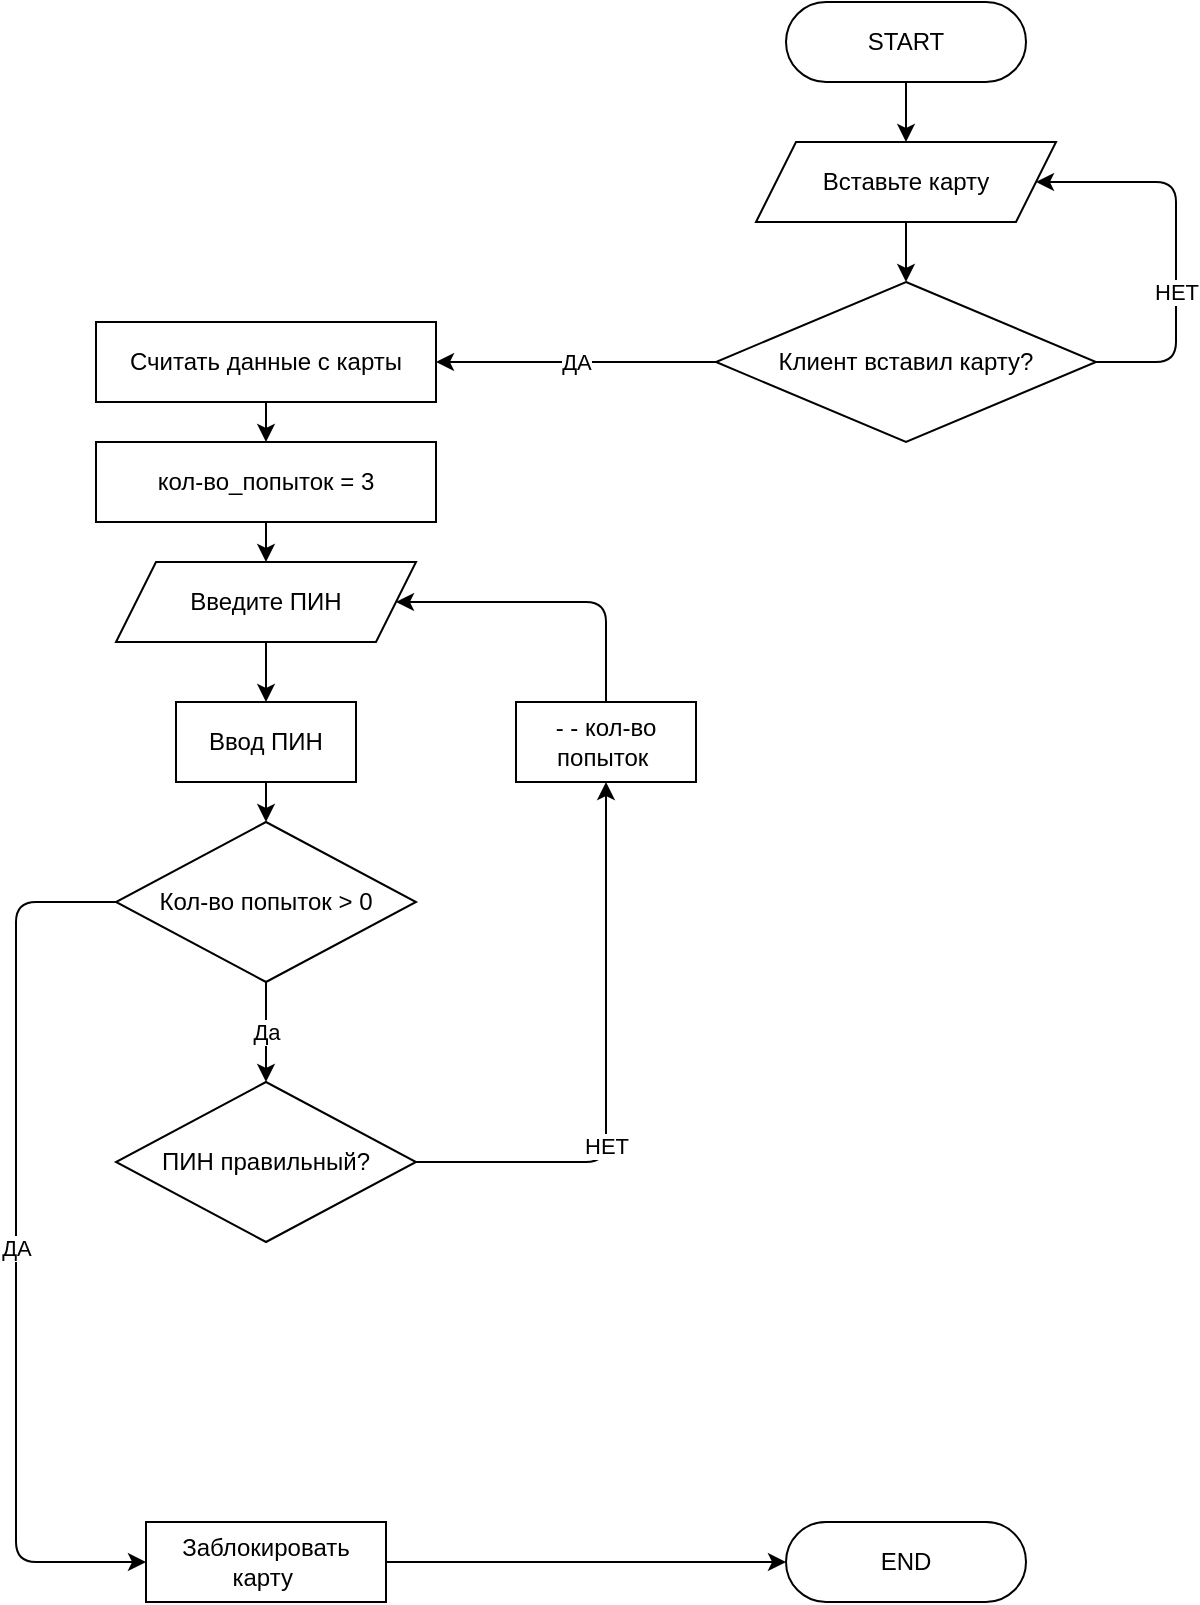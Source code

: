 <mxfile>
    <diagram id="kE5TIdA342EnlbaaHdJV" name="Page-1">
        <mxGraphModel dx="2327" dy="837" grid="1" gridSize="10" guides="1" tooltips="1" connect="1" arrows="1" fold="1" page="1" pageScale="1" pageWidth="850" pageHeight="1100" math="0" shadow="0">
            <root>
                <mxCell id="0"/>
                <mxCell id="1" parent="0"/>
                <mxCell id="5" style="edgeStyle=none;html=1;exitX=0.5;exitY=1;exitDx=0;exitDy=0;entryX=0.5;entryY=0;entryDx=0;entryDy=0;" edge="1" parent="1" source="2" target="4">
                    <mxGeometry relative="1" as="geometry"/>
                </mxCell>
                <mxCell id="2" value="START" style="rounded=1;whiteSpace=wrap;html=1;arcSize=50;" parent="1" vertex="1">
                    <mxGeometry x="365" y="40" width="120" height="40" as="geometry"/>
                </mxCell>
                <mxCell id="3" value="END" style="rounded=1;whiteSpace=wrap;html=1;arcSize=50;" parent="1" vertex="1">
                    <mxGeometry x="365" y="800" width="120" height="40" as="geometry"/>
                </mxCell>
                <mxCell id="10" style="edgeStyle=none;html=1;exitX=0.5;exitY=1;exitDx=0;exitDy=0;entryX=0.5;entryY=0;entryDx=0;entryDy=0;" edge="1" parent="1" source="4" target="8">
                    <mxGeometry relative="1" as="geometry"/>
                </mxCell>
                <mxCell id="4" value="Вставьте карту" style="shape=parallelogram;perimeter=parallelogramPerimeter;whiteSpace=wrap;html=1;fixedSize=1;" vertex="1" parent="1">
                    <mxGeometry x="350" y="110" width="150" height="40" as="geometry"/>
                </mxCell>
                <mxCell id="19" style="edgeStyle=none;html=1;exitX=0.5;exitY=1;exitDx=0;exitDy=0;entryX=0.5;entryY=0;entryDx=0;entryDy=0;" edge="1" parent="1" source="6" target="18">
                    <mxGeometry relative="1" as="geometry"/>
                </mxCell>
                <mxCell id="6" value="Считать данные с карты" style="rounded=0;whiteSpace=wrap;html=1;" vertex="1" parent="1">
                    <mxGeometry x="20" y="200" width="170" height="40" as="geometry"/>
                </mxCell>
                <mxCell id="11" value="ДА" style="edgeStyle=none;html=1;exitX=0;exitY=0.5;exitDx=0;exitDy=0;entryX=1;entryY=0.5;entryDx=0;entryDy=0;" edge="1" parent="1" source="8" target="6">
                    <mxGeometry relative="1" as="geometry"/>
                </mxCell>
                <mxCell id="12" value="НЕТ" style="edgeStyle=none;html=1;exitX=1;exitY=0.5;exitDx=0;exitDy=0;entryX=1;entryY=0.5;entryDx=0;entryDy=0;" edge="1" parent="1" source="8" target="4">
                    <mxGeometry x="-0.25" relative="1" as="geometry">
                        <Array as="points">
                            <mxPoint x="560" y="220"/>
                            <mxPoint x="560" y="130"/>
                        </Array>
                        <mxPoint as="offset"/>
                    </mxGeometry>
                </mxCell>
                <mxCell id="8" value="Клиент вставил карту?" style="rhombus;whiteSpace=wrap;html=1;" vertex="1" parent="1">
                    <mxGeometry x="330" y="180" width="190" height="80" as="geometry"/>
                </mxCell>
                <mxCell id="23" style="edgeStyle=none;html=1;exitX=0.5;exitY=1;exitDx=0;exitDy=0;entryX=0.5;entryY=0;entryDx=0;entryDy=0;" edge="1" parent="1" source="13" target="14">
                    <mxGeometry relative="1" as="geometry"/>
                </mxCell>
                <mxCell id="13" value="Введите ПИН" style="shape=parallelogram;perimeter=parallelogramPerimeter;whiteSpace=wrap;html=1;fixedSize=1;" vertex="1" parent="1">
                    <mxGeometry x="30" y="320" width="150" height="40" as="geometry"/>
                </mxCell>
                <mxCell id="34" style="edgeStyle=none;html=1;exitX=0.5;exitY=1;exitDx=0;exitDy=0;entryX=0.5;entryY=0;entryDx=0;entryDy=0;" edge="1" parent="1" source="14" target="30">
                    <mxGeometry relative="1" as="geometry"/>
                </mxCell>
                <mxCell id="14" value="Ввод ПИН" style="rounded=0;whiteSpace=wrap;html=1;" vertex="1" parent="1">
                    <mxGeometry x="60" y="390" width="90" height="40" as="geometry"/>
                </mxCell>
                <mxCell id="29" value="НЕТ" style="edgeStyle=none;html=1;exitX=1;exitY=0.5;exitDx=0;exitDy=0;entryX=0.5;entryY=1;entryDx=0;entryDy=0;" edge="1" parent="1" source="17" target="27">
                    <mxGeometry x="-0.273" relative="1" as="geometry">
                        <Array as="points">
                            <mxPoint x="275" y="620"/>
                        </Array>
                        <mxPoint as="offset"/>
                    </mxGeometry>
                </mxCell>
                <mxCell id="17" value="ПИН правильный?" style="rhombus;whiteSpace=wrap;html=1;" vertex="1" parent="1">
                    <mxGeometry x="30" y="580" width="150" height="80" as="geometry"/>
                </mxCell>
                <mxCell id="20" style="edgeStyle=none;html=1;exitX=0.5;exitY=1;exitDx=0;exitDy=0;entryX=0.5;entryY=0;entryDx=0;entryDy=0;" edge="1" parent="1" source="18" target="13">
                    <mxGeometry relative="1" as="geometry"/>
                </mxCell>
                <mxCell id="18" value="кол-во_попыток = 3" style="rounded=0;whiteSpace=wrap;html=1;" vertex="1" parent="1">
                    <mxGeometry x="20" y="260" width="170" height="40" as="geometry"/>
                </mxCell>
                <mxCell id="28" style="edgeStyle=none;html=1;exitX=0.5;exitY=0;exitDx=0;exitDy=0;entryX=1;entryY=0.5;entryDx=0;entryDy=0;" edge="1" parent="1" source="27" target="13">
                    <mxGeometry relative="1" as="geometry">
                        <Array as="points">
                            <mxPoint x="275" y="340"/>
                        </Array>
                    </mxGeometry>
                </mxCell>
                <mxCell id="27" value="- - кол-во попыток&amp;nbsp;" style="rounded=0;whiteSpace=wrap;html=1;" vertex="1" parent="1">
                    <mxGeometry x="230" y="390" width="90" height="40" as="geometry"/>
                </mxCell>
                <mxCell id="32" value="ДА" style="edgeStyle=none;html=1;exitX=0;exitY=0.5;exitDx=0;exitDy=0;entryX=0;entryY=0.5;entryDx=0;entryDy=0;" edge="1" parent="1" source="30" target="31">
                    <mxGeometry relative="1" as="geometry">
                        <Array as="points">
                            <mxPoint x="-20" y="490"/>
                            <mxPoint x="-20" y="820"/>
                        </Array>
                    </mxGeometry>
                </mxCell>
                <mxCell id="35" value="Да" style="edgeStyle=none;html=1;exitX=0.5;exitY=1;exitDx=0;exitDy=0;entryX=0.5;entryY=0;entryDx=0;entryDy=0;" edge="1" parent="1" source="30" target="17">
                    <mxGeometry relative="1" as="geometry"/>
                </mxCell>
                <mxCell id="30" value="Кол-во попыток &amp;gt; 0" style="rhombus;whiteSpace=wrap;html=1;" vertex="1" parent="1">
                    <mxGeometry x="30" y="450" width="150" height="80" as="geometry"/>
                </mxCell>
                <mxCell id="33" style="edgeStyle=none;html=1;exitX=1;exitY=0.5;exitDx=0;exitDy=0;entryX=0;entryY=0.5;entryDx=0;entryDy=0;" edge="1" parent="1" source="31" target="3">
                    <mxGeometry relative="1" as="geometry"/>
                </mxCell>
                <mxCell id="31" value="Заблокировать карту&amp;nbsp;" style="rounded=0;whiteSpace=wrap;html=1;" vertex="1" parent="1">
                    <mxGeometry x="45" y="800" width="120" height="40" as="geometry"/>
                </mxCell>
            </root>
        </mxGraphModel>
    </diagram>
</mxfile>